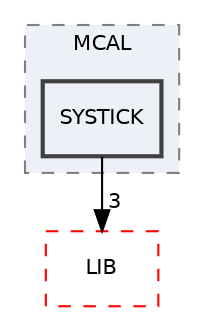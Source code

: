 digraph "Unit_10_SecondTermProject/Unit_10_SecondTermProject/ECU2/ECU2_Dashboard/Inc/MCAL/SYSTICK"
{
 // LATEX_PDF_SIZE
  edge [fontname="Helvetica",fontsize="10",labelfontname="Helvetica",labelfontsize="10"];
  node [fontname="Helvetica",fontsize="10",shape=record];
  compound=true
  subgraph clusterdir_e9a0d3b8d102ce52e6c93b4a232ee02c {
    graph [ bgcolor="#edf0f7", pencolor="grey50", style="filled,dashed,", label="MCAL", fontname="Helvetica", fontsize="10", URL="dir_e9a0d3b8d102ce52e6c93b4a232ee02c.html"]
  dir_bdadf88e3ec9758201d8c155deb435e6 [shape=box, label="SYSTICK", style="filled,bold,", fillcolor="#edf0f7", color="grey25", URL="dir_bdadf88e3ec9758201d8c155deb435e6.html"];
  }
  dir_d22e1ea2fc680c6f0dcd19c090781ff5 [shape=box, label="LIB", style="dashed,", fillcolor="#edf0f7", color="red", URL="dir_d22e1ea2fc680c6f0dcd19c090781ff5.html"];
  dir_bdadf88e3ec9758201d8c155deb435e6->dir_d22e1ea2fc680c6f0dcd19c090781ff5 [headlabel="3", labeldistance=1.5 headhref="dir_000022_000015.html"];
}
